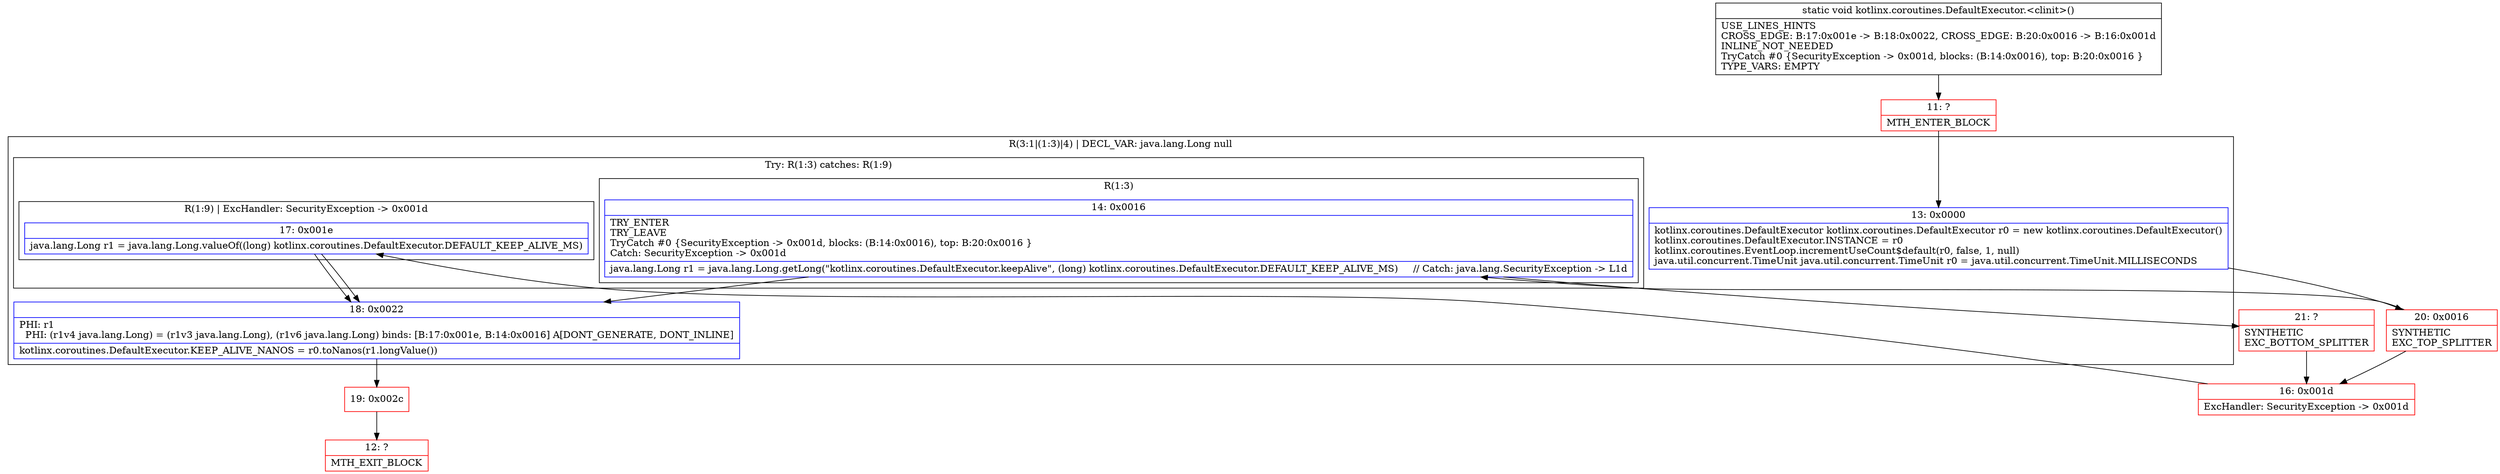 digraph "CFG forkotlinx.coroutines.DefaultExecutor.\<clinit\>()V" {
subgraph cluster_Region_191707648 {
label = "R(3:1|(1:3)|4) | DECL_VAR: java.lang.Long null\l";
node [shape=record,color=blue];
Node_13 [shape=record,label="{13\:\ 0x0000|kotlinx.coroutines.DefaultExecutor kotlinx.coroutines.DefaultExecutor r0 = new kotlinx.coroutines.DefaultExecutor()\lkotlinx.coroutines.DefaultExecutor.INSTANCE = r0\lkotlinx.coroutines.EventLoop.incrementUseCount$default(r0, false, 1, null)\ljava.util.concurrent.TimeUnit java.util.concurrent.TimeUnit r0 = java.util.concurrent.TimeUnit.MILLISECONDS\l}"];
subgraph cluster_TryCatchRegion_2056911783 {
label = "Try: R(1:3) catches: R(1:9)";
node [shape=record,color=blue];
subgraph cluster_Region_728248483 {
label = "R(1:3)";
node [shape=record,color=blue];
Node_14 [shape=record,label="{14\:\ 0x0016|TRY_ENTER\lTRY_LEAVE\lTryCatch #0 \{SecurityException \-\> 0x001d, blocks: (B:14:0x0016), top: B:20:0x0016 \}\lCatch: SecurityException \-\> 0x001d\l|java.lang.Long r1 = java.lang.Long.getLong(\"kotlinx.coroutines.DefaultExecutor.keepAlive\", (long) kotlinx.coroutines.DefaultExecutor.DEFAULT_KEEP_ALIVE_MS)     \/\/ Catch: java.lang.SecurityException \-\> L1d\l}"];
}
subgraph cluster_Region_1759779576 {
label = "R(1:9) | ExcHandler: SecurityException \-\> 0x001d\l";
node [shape=record,color=blue];
Node_17 [shape=record,label="{17\:\ 0x001e|java.lang.Long r1 = java.lang.Long.valueOf((long) kotlinx.coroutines.DefaultExecutor.DEFAULT_KEEP_ALIVE_MS)\l}"];
}
}
Node_18 [shape=record,label="{18\:\ 0x0022|PHI: r1 \l  PHI: (r1v4 java.lang.Long) = (r1v3 java.lang.Long), (r1v6 java.lang.Long) binds: [B:17:0x001e, B:14:0x0016] A[DONT_GENERATE, DONT_INLINE]\l|kotlinx.coroutines.DefaultExecutor.KEEP_ALIVE_NANOS = r0.toNanos(r1.longValue())\l}"];
}
subgraph cluster_Region_1759779576 {
label = "R(1:9) | ExcHandler: SecurityException \-\> 0x001d\l";
node [shape=record,color=blue];
Node_17 [shape=record,label="{17\:\ 0x001e|java.lang.Long r1 = java.lang.Long.valueOf((long) kotlinx.coroutines.DefaultExecutor.DEFAULT_KEEP_ALIVE_MS)\l}"];
}
Node_11 [shape=record,color=red,label="{11\:\ ?|MTH_ENTER_BLOCK\l}"];
Node_20 [shape=record,color=red,label="{20\:\ 0x0016|SYNTHETIC\lEXC_TOP_SPLITTER\l}"];
Node_19 [shape=record,color=red,label="{19\:\ 0x002c}"];
Node_12 [shape=record,color=red,label="{12\:\ ?|MTH_EXIT_BLOCK\l}"];
Node_21 [shape=record,color=red,label="{21\:\ ?|SYNTHETIC\lEXC_BOTTOM_SPLITTER\l}"];
Node_16 [shape=record,color=red,label="{16\:\ 0x001d|ExcHandler: SecurityException \-\> 0x001d\l}"];
MethodNode[shape=record,label="{static void kotlinx.coroutines.DefaultExecutor.\<clinit\>()  | USE_LINES_HINTS\lCROSS_EDGE: B:17:0x001e \-\> B:18:0x0022, CROSS_EDGE: B:20:0x0016 \-\> B:16:0x001d\lINLINE_NOT_NEEDED\lTryCatch #0 \{SecurityException \-\> 0x001d, blocks: (B:14:0x0016), top: B:20:0x0016 \}\lTYPE_VARS: EMPTY\l}"];
MethodNode -> Node_11;Node_13 -> Node_20;
Node_14 -> Node_18;
Node_14 -> Node_21;
Node_17 -> Node_18;
Node_18 -> Node_19;
Node_17 -> Node_18;
Node_11 -> Node_13;
Node_20 -> Node_14;
Node_20 -> Node_16;
Node_19 -> Node_12;
Node_21 -> Node_16;
Node_16 -> Node_17;
}

